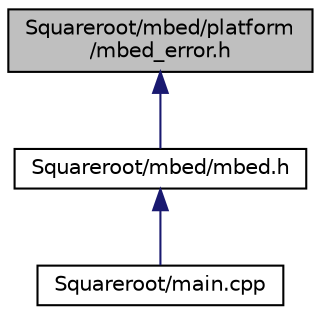 digraph "Squareroot/mbed/platform/mbed_error.h"
{
 // LATEX_PDF_SIZE
  edge [fontname="Helvetica",fontsize="10",labelfontname="Helvetica",labelfontsize="10"];
  node [fontname="Helvetica",fontsize="10",shape=record];
  Node1 [label="Squareroot/mbed/platform\l/mbed_error.h",height=0.2,width=0.4,color="black", fillcolor="grey75", style="filled", fontcolor="black",tooltip=" "];
  Node1 -> Node2 [dir="back",color="midnightblue",fontsize="10",style="solid",fontname="Helvetica"];
  Node2 [label="Squareroot/mbed/mbed.h",height=0.2,width=0.4,color="black", fillcolor="white", style="filled",URL="$mbed_8h.html",tooltip=" "];
  Node2 -> Node3 [dir="back",color="midnightblue",fontsize="10",style="solid",fontname="Helvetica"];
  Node3 [label="Squareroot/main.cpp",height=0.2,width=0.4,color="black", fillcolor="white", style="filled",URL="$main_8cpp.html",tooltip=" "];
}
